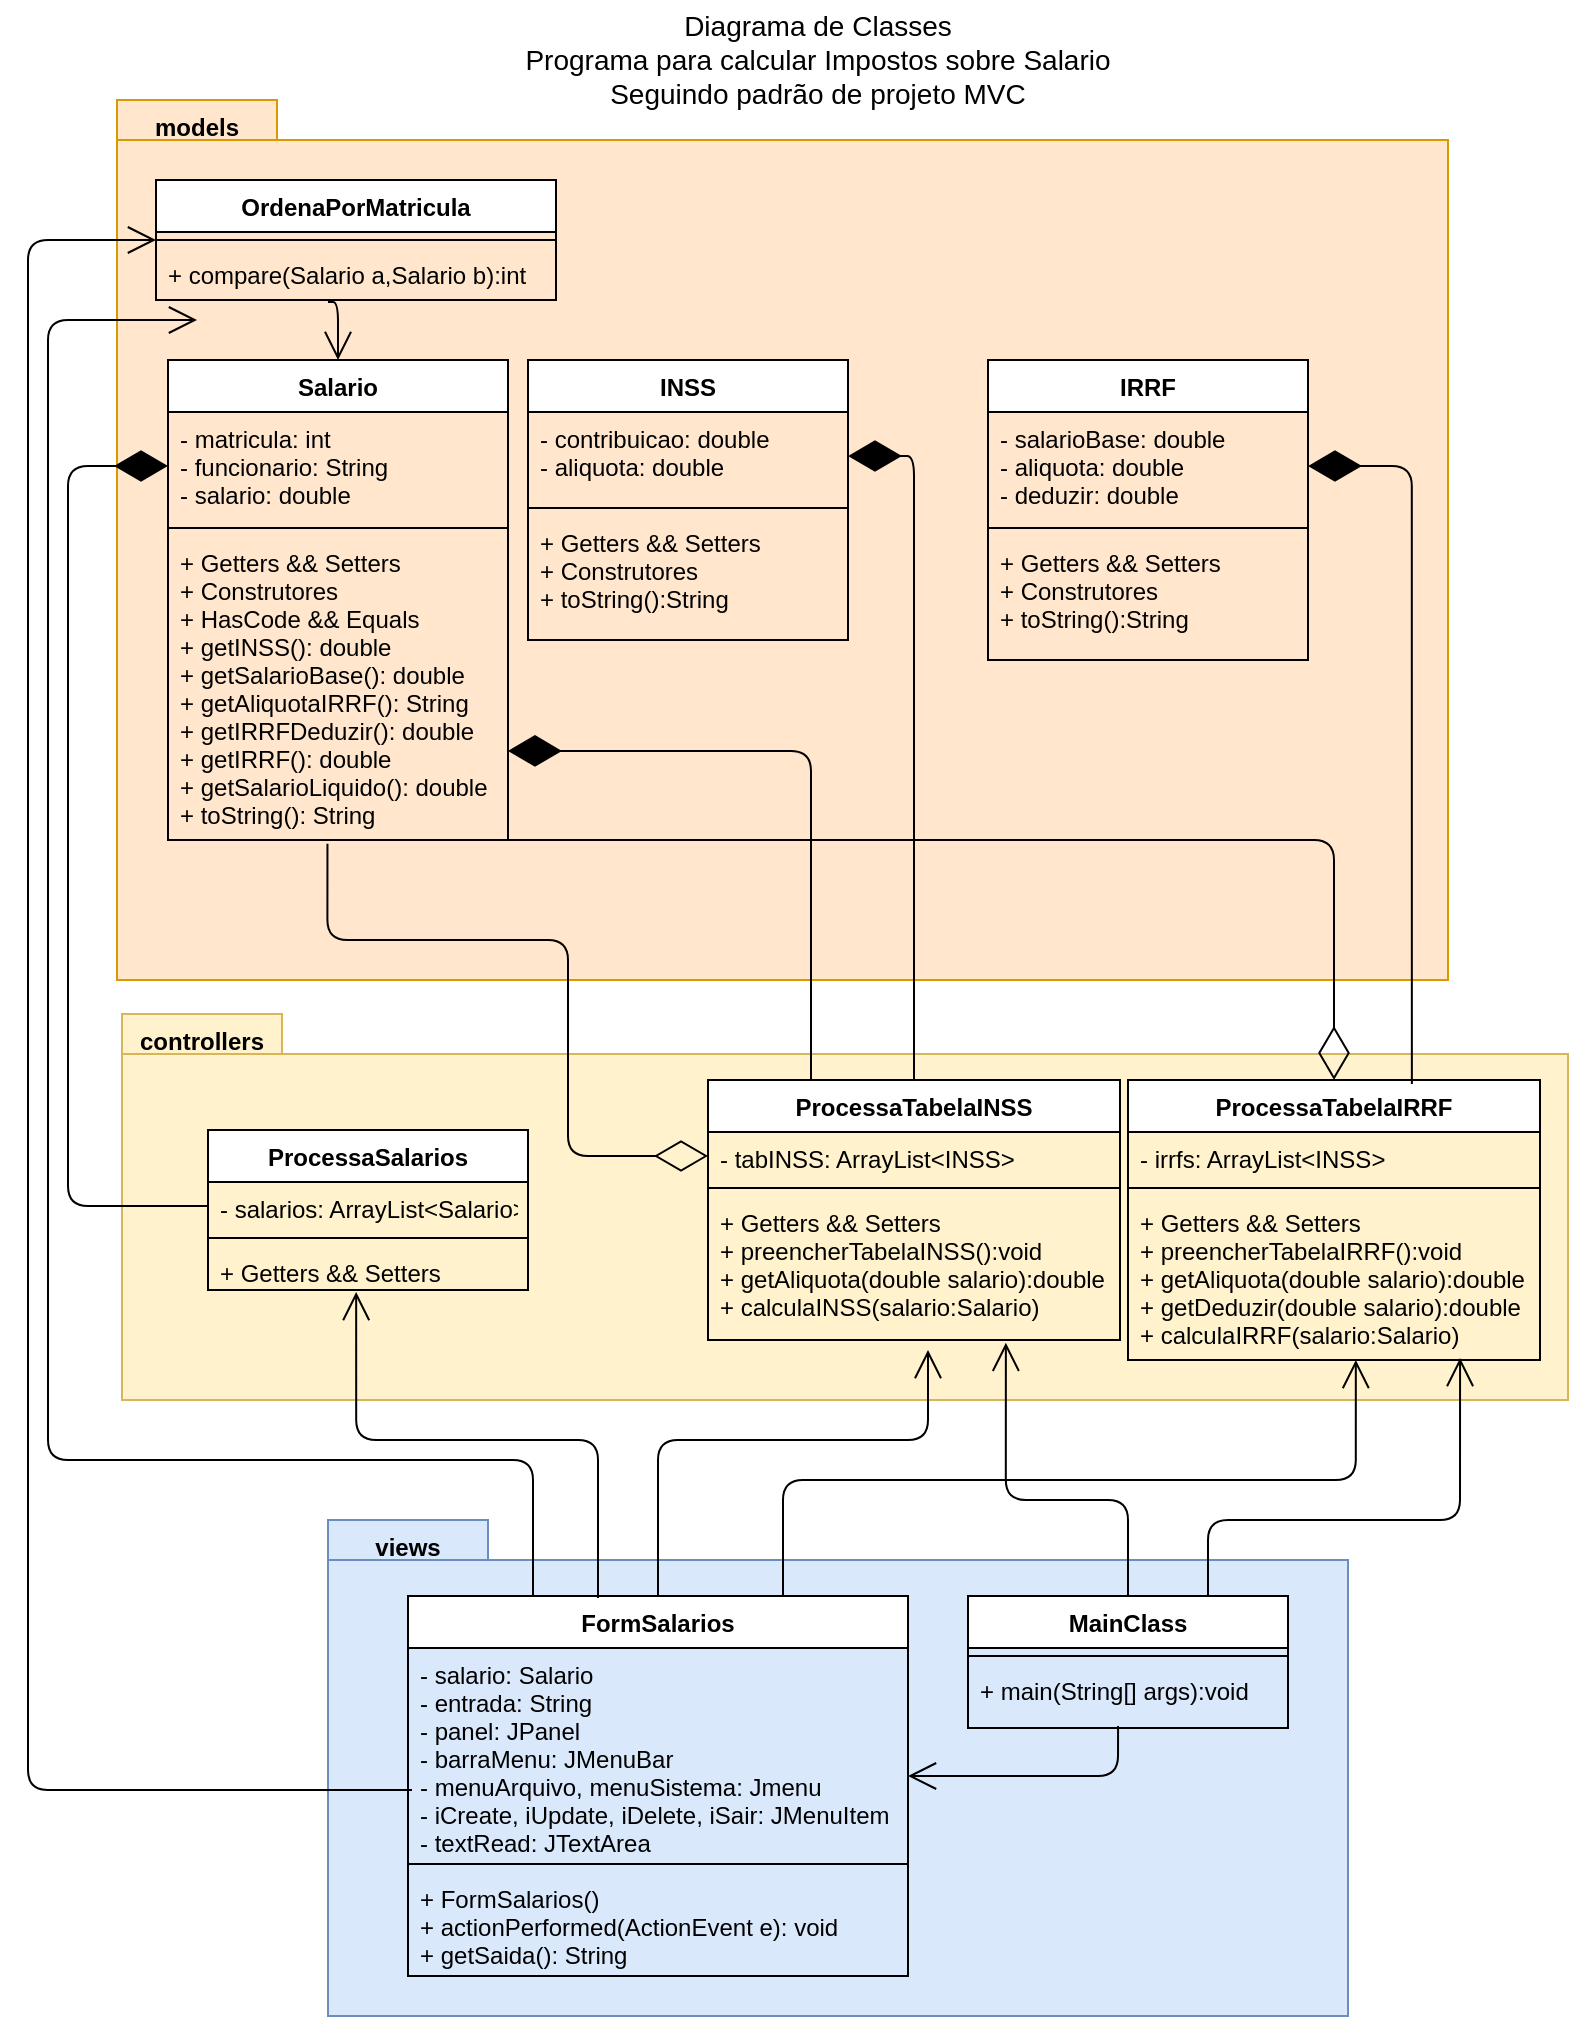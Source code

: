 <mxfile version="14.7.4" type="device"><diagram id="IbbeZEDEcWNJD3ryoDsl" name="Page-1"><mxGraphModel dx="1102" dy="525" grid="1" gridSize="10" guides="1" tooltips="1" connect="1" arrows="1" fold="1" page="1" pageScale="1" pageWidth="827" pageHeight="1169" math="0" shadow="0"><root><mxCell id="0"/><mxCell id="1" parent="0"/><mxCell id="ehBgGZVvVrssydMpVzwM-1" value="" style="shape=folder;fontStyle=1;spacingTop=10;tabWidth=80;tabHeight=20;tabPosition=left;html=1;fillColor=#fff2cc;strokeColor=#d6b656;" parent="1" vertex="1"><mxGeometry x="77" y="517" width="723" height="193" as="geometry"/></mxCell><mxCell id="ehBgGZVvVrssydMpVzwM-2" value="controllers" style="text;align=center;fontStyle=1;verticalAlign=middle;spacingLeft=3;spacingRight=3;strokeColor=none;rotatable=0;points=[[0,0.5],[1,0.5]];portConstraint=eastwest;" parent="1" vertex="1"><mxGeometry x="77" y="517" width="80" height="26" as="geometry"/></mxCell><mxCell id="Kn64mdYHUQFGXHNYLNB3-6" value="" style="shape=folder;fontStyle=1;spacingTop=10;tabWidth=80;tabHeight=20;tabPosition=left;html=1;fillColor=#ffe6cc;strokeColor=#d79b00;" parent="1" vertex="1"><mxGeometry x="74.5" y="60" width="665.5" height="440" as="geometry"/></mxCell><mxCell id="Kn64mdYHUQFGXHNYLNB3-1" value="Diagrama de Classes&lt;br style=&quot;font-size: 14px;&quot;&gt;Programa para calcular Impostos sobre Salario&lt;br style=&quot;font-size: 14px;&quot;&gt;Seguindo padrão de projeto MVC" style="text;html=1;strokeColor=none;fillColor=none;align=center;verticalAlign=middle;whiteSpace=wrap;rounded=0;fontSize=14;" parent="1" vertex="1"><mxGeometry x="250" y="10" width="350" height="60" as="geometry"/></mxCell><mxCell id="Kn64mdYHUQFGXHNYLNB3-2" value="Salario" style="swimlane;fontStyle=1;align=center;verticalAlign=top;childLayout=stackLayout;horizontal=1;startSize=26;horizontalStack=0;resizeParent=1;resizeParentMax=0;resizeLast=0;collapsible=1;marginBottom=0;" parent="1" vertex="1"><mxGeometry x="100" y="190" width="170" height="240" as="geometry"/></mxCell><mxCell id="Kn64mdYHUQFGXHNYLNB3-3" value="- matricula: int&#10;- funcionario: String&#10;- salario: double" style="text;align=left;verticalAlign=top;spacingLeft=4;spacingRight=4;overflow=hidden;rotatable=0;points=[[0,0.5],[1,0.5]];portConstraint=eastwest;" parent="Kn64mdYHUQFGXHNYLNB3-2" vertex="1"><mxGeometry y="26" width="170" height="54" as="geometry"/></mxCell><mxCell id="Kn64mdYHUQFGXHNYLNB3-4" value="" style="line;strokeWidth=1;fillColor=none;align=left;verticalAlign=middle;spacingTop=-1;spacingLeft=3;spacingRight=3;rotatable=0;labelPosition=right;points=[];portConstraint=eastwest;" parent="Kn64mdYHUQFGXHNYLNB3-2" vertex="1"><mxGeometry y="80" width="170" height="8" as="geometry"/></mxCell><mxCell id="Kn64mdYHUQFGXHNYLNB3-5" value="+ Getters &amp;&amp; Setters&#10;+ Construtores&#10;+ HasCode &amp;&amp; Equals&#10;+ getINSS(): double&#10;+ getSalarioBase(): double&#10;+ getAliquotaIRRF(): String&#10;+ getIRRFDeduzir(): double&#10;+ getIRRF(): double&#10;+ getSalarioLiquido(): double&#10;+ toString(): String" style="text;strokeColor=none;fillColor=none;align=left;verticalAlign=top;spacingLeft=4;spacingRight=4;overflow=hidden;rotatable=0;points=[[0,0.5],[1,0.5]];portConstraint=eastwest;" parent="Kn64mdYHUQFGXHNYLNB3-2" vertex="1"><mxGeometry y="88" width="170" height="152" as="geometry"/></mxCell><mxCell id="Kn64mdYHUQFGXHNYLNB3-7" value="models" style="text;align=center;fontStyle=1;verticalAlign=middle;spacingLeft=3;spacingRight=3;strokeColor=none;rotatable=0;points=[[0,0.5],[1,0.5]];portConstraint=eastwest;" parent="1" vertex="1"><mxGeometry x="74.5" y="60" width="80" height="26" as="geometry"/></mxCell><mxCell id="Kn64mdYHUQFGXHNYLNB3-8" value="INSS" style="swimlane;fontStyle=1;align=center;verticalAlign=top;childLayout=stackLayout;horizontal=1;startSize=26;horizontalStack=0;resizeParent=1;resizeParentMax=0;resizeLast=0;collapsible=1;marginBottom=0;" parent="1" vertex="1"><mxGeometry x="280" y="190" width="160" height="140" as="geometry"/></mxCell><mxCell id="Kn64mdYHUQFGXHNYLNB3-9" value="- contribuicao: double&#10;- aliquota: double" style="text;strokeColor=none;fillColor=none;align=left;verticalAlign=top;spacingLeft=4;spacingRight=4;overflow=hidden;rotatable=0;points=[[0,0.5],[1,0.5]];portConstraint=eastwest;" parent="Kn64mdYHUQFGXHNYLNB3-8" vertex="1"><mxGeometry y="26" width="160" height="44" as="geometry"/></mxCell><mxCell id="Kn64mdYHUQFGXHNYLNB3-10" value="" style="line;strokeWidth=1;fillColor=none;align=left;verticalAlign=middle;spacingTop=-1;spacingLeft=3;spacingRight=3;rotatable=0;labelPosition=right;points=[];portConstraint=eastwest;" parent="Kn64mdYHUQFGXHNYLNB3-8" vertex="1"><mxGeometry y="70" width="160" height="8" as="geometry"/></mxCell><mxCell id="Kn64mdYHUQFGXHNYLNB3-11" value="+ Getters &amp;&amp; Setters&#10;+ Construtores&#10;+ toString():String" style="text;strokeColor=none;fillColor=none;align=left;verticalAlign=top;spacingLeft=4;spacingRight=4;overflow=hidden;rotatable=0;points=[[0,0.5],[1,0.5]];portConstraint=eastwest;" parent="Kn64mdYHUQFGXHNYLNB3-8" vertex="1"><mxGeometry y="78" width="160" height="62" as="geometry"/></mxCell><mxCell id="Kn64mdYHUQFGXHNYLNB3-12" value="" style="shape=folder;fontStyle=1;spacingTop=10;tabWidth=80;tabHeight=20;tabPosition=left;html=1;fillColor=#dae8fc;strokeColor=#6c8ebf;" parent="1" vertex="1"><mxGeometry x="180" y="770" width="510" height="248" as="geometry"/></mxCell><mxCell id="Kn64mdYHUQFGXHNYLNB3-13" value="ProcessaSalarios" style="swimlane;fontStyle=1;align=center;verticalAlign=top;childLayout=stackLayout;horizontal=1;startSize=26;horizontalStack=0;resizeParent=1;resizeParentMax=0;resizeLast=0;collapsible=1;marginBottom=0;" parent="1" vertex="1"><mxGeometry x="120" y="575" width="160" height="80" as="geometry"/></mxCell><mxCell id="Kn64mdYHUQFGXHNYLNB3-14" value="- salarios: ArrayList&lt;Salario&gt;" style="text;strokeColor=none;fillColor=none;align=left;verticalAlign=top;spacingLeft=4;spacingRight=4;overflow=hidden;rotatable=0;points=[[0,0.5],[1,0.5]];portConstraint=eastwest;" parent="Kn64mdYHUQFGXHNYLNB3-13" vertex="1"><mxGeometry y="26" width="160" height="24" as="geometry"/></mxCell><mxCell id="Kn64mdYHUQFGXHNYLNB3-15" value="" style="line;strokeWidth=1;fillColor=none;align=left;verticalAlign=middle;spacingTop=-1;spacingLeft=3;spacingRight=3;rotatable=0;labelPosition=right;points=[];portConstraint=eastwest;" parent="Kn64mdYHUQFGXHNYLNB3-13" vertex="1"><mxGeometry y="50" width="160" height="8" as="geometry"/></mxCell><mxCell id="Kn64mdYHUQFGXHNYLNB3-16" value="+ Getters &amp;&amp; Setters" style="text;strokeColor=none;fillColor=none;align=left;verticalAlign=top;spacingLeft=4;spacingRight=4;overflow=hidden;rotatable=0;points=[[0,0.5],[1,0.5]];portConstraint=eastwest;" parent="Kn64mdYHUQFGXHNYLNB3-13" vertex="1"><mxGeometry y="58" width="160" height="22" as="geometry"/></mxCell><mxCell id="Kn64mdYHUQFGXHNYLNB3-17" value="views" style="text;align=center;fontStyle=1;verticalAlign=middle;spacingLeft=3;spacingRight=3;strokeColor=none;rotatable=0;points=[[0,0.5],[1,0.5]];portConstraint=eastwest;" parent="1" vertex="1"><mxGeometry x="180" y="770" width="80" height="26" as="geometry"/></mxCell><mxCell id="Kn64mdYHUQFGXHNYLNB3-18" value="ProcessaTabelaINSS" style="swimlane;fontStyle=1;align=center;verticalAlign=top;childLayout=stackLayout;horizontal=1;startSize=26;horizontalStack=0;resizeParent=1;resizeParentMax=0;resizeLast=0;collapsible=1;marginBottom=0;" parent="1" vertex="1"><mxGeometry x="370" y="550" width="206" height="130" as="geometry"/></mxCell><mxCell id="Kn64mdYHUQFGXHNYLNB3-19" value="- tabINSS: ArrayList&lt;INSS&gt;" style="text;strokeColor=none;fillColor=none;align=left;verticalAlign=top;spacingLeft=4;spacingRight=4;overflow=hidden;rotatable=0;points=[[0,0.5],[1,0.5]];portConstraint=eastwest;" parent="Kn64mdYHUQFGXHNYLNB3-18" vertex="1"><mxGeometry y="26" width="206" height="24" as="geometry"/></mxCell><mxCell id="Kn64mdYHUQFGXHNYLNB3-20" value="" style="line;strokeWidth=1;fillColor=none;align=left;verticalAlign=middle;spacingTop=-1;spacingLeft=3;spacingRight=3;rotatable=0;labelPosition=right;points=[];portConstraint=eastwest;" parent="Kn64mdYHUQFGXHNYLNB3-18" vertex="1"><mxGeometry y="50" width="206" height="8" as="geometry"/></mxCell><mxCell id="Kn64mdYHUQFGXHNYLNB3-21" value="+ Getters &amp;&amp; Setters&#10;+ preencherTabelaINSS():void&#10;+ getAliquota(double salario):double&#10;+ calculaINSS(salario:Salario)" style="text;strokeColor=none;fillColor=none;align=left;verticalAlign=top;spacingLeft=4;spacingRight=4;overflow=hidden;rotatable=0;points=[[0,0.5],[1,0.5]];portConstraint=eastwest;" parent="Kn64mdYHUQFGXHNYLNB3-18" vertex="1"><mxGeometry y="58" width="206" height="72" as="geometry"/></mxCell><mxCell id="Kn64mdYHUQFGXHNYLNB3-22" value="" style="endArrow=diamondThin;endFill=1;endSize=24;html=1;exitX=0.5;exitY=0;exitDx=0;exitDy=0;entryX=1;entryY=0.5;entryDx=0;entryDy=0;edgeStyle=orthogonalEdgeStyle;" parent="1" source="Kn64mdYHUQFGXHNYLNB3-18" target="Kn64mdYHUQFGXHNYLNB3-9" edge="1"><mxGeometry width="160" relative="1" as="geometry"><mxPoint x="210.5" y="420" as="sourcePoint"/><mxPoint x="370.5" y="420" as="targetPoint"/></mxGeometry></mxCell><mxCell id="Kn64mdYHUQFGXHNYLNB3-23" value="" style="endArrow=diamondThin;endFill=1;endSize=24;html=1;exitX=0.25;exitY=0;exitDx=0;exitDy=0;edgeStyle=orthogonalEdgeStyle;entryX=1;entryY=0.707;entryDx=0;entryDy=0;entryPerimeter=0;" parent="1" source="Kn64mdYHUQFGXHNYLNB3-18" target="Kn64mdYHUQFGXHNYLNB3-5" edge="1"><mxGeometry width="160" relative="1" as="geometry"><mxPoint x="534.5" y="433" as="sourcePoint"/><mxPoint x="494.5" y="201" as="targetPoint"/></mxGeometry></mxCell><mxCell id="Kn64mdYHUQFGXHNYLNB3-24" value="" style="endArrow=diamondThin;endFill=0;endSize=24;html=1;exitX=0.469;exitY=1.012;exitDx=0;exitDy=0;exitPerimeter=0;entryX=0;entryY=0.5;entryDx=0;entryDy=0;edgeStyle=orthogonalEdgeStyle;" parent="1" source="Kn64mdYHUQFGXHNYLNB3-5" target="Kn64mdYHUQFGXHNYLNB3-19" edge="1"><mxGeometry width="160" relative="1" as="geometry"><mxPoint x="210.5" y="350" as="sourcePoint"/><mxPoint x="370.5" y="350" as="targetPoint"/><Array as="points"><mxPoint x="180" y="480"/><mxPoint x="300" y="480"/><mxPoint x="300" y="588"/></Array></mxGeometry></mxCell><mxCell id="Kn64mdYHUQFGXHNYLNB3-25" value="" style="endArrow=diamondThin;endFill=1;endSize=24;html=1;exitX=0;exitY=0.5;exitDx=0;exitDy=0;edgeStyle=orthogonalEdgeStyle;entryX=0;entryY=0.5;entryDx=0;entryDy=0;" parent="1" source="Kn64mdYHUQFGXHNYLNB3-14" target="Kn64mdYHUQFGXHNYLNB3-3" edge="1"><mxGeometry width="160" relative="1" as="geometry"><mxPoint x="488" y="433" as="sourcePoint"/><mxPoint x="274.5" y="298.974" as="targetPoint"/><Array as="points"><mxPoint x="50" y="613"/><mxPoint x="50" y="243"/></Array></mxGeometry></mxCell><mxCell id="Kn64mdYHUQFGXHNYLNB3-27" value="FormSalarios" style="swimlane;fontStyle=1;align=center;verticalAlign=top;childLayout=stackLayout;horizontal=1;startSize=26;horizontalStack=0;resizeParent=1;resizeParentMax=0;resizeLast=0;collapsible=1;marginBottom=0;" parent="1" vertex="1"><mxGeometry x="220" y="808" width="250" height="190" as="geometry"/></mxCell><mxCell id="Kn64mdYHUQFGXHNYLNB3-28" value="- salario: Salario&#10;- entrada: String&#10;- panel: JPanel&#10;- barraMenu: JMenuBar&#10;- menuArquivo, menuSistema: Jmenu&#10;- iCreate, iUpdate, iDelete, iSair: JMenuItem&#10;- textRead: JTextArea" style="text;strokeColor=none;fillColor=none;align=left;verticalAlign=top;spacingLeft=4;spacingRight=4;overflow=hidden;rotatable=0;points=[[0,0.5],[1,0.5]];portConstraint=eastwest;" parent="Kn64mdYHUQFGXHNYLNB3-27" vertex="1"><mxGeometry y="26" width="250" height="104" as="geometry"/></mxCell><mxCell id="Kn64mdYHUQFGXHNYLNB3-29" value="" style="line;strokeWidth=1;fillColor=none;align=left;verticalAlign=middle;spacingTop=-1;spacingLeft=3;spacingRight=3;rotatable=0;labelPosition=right;points=[];portConstraint=eastwest;" parent="Kn64mdYHUQFGXHNYLNB3-27" vertex="1"><mxGeometry y="130" width="250" height="8" as="geometry"/></mxCell><mxCell id="Kn64mdYHUQFGXHNYLNB3-30" value="+ FormSalarios()&#10;+ actionPerformed(ActionEvent e): void&#10;+ getSaida(): String" style="text;strokeColor=none;fillColor=none;align=left;verticalAlign=top;spacingLeft=4;spacingRight=4;overflow=hidden;rotatable=0;points=[[0,0.5],[1,0.5]];portConstraint=eastwest;" parent="Kn64mdYHUQFGXHNYLNB3-27" vertex="1"><mxGeometry y="138" width="250" height="52" as="geometry"/></mxCell><mxCell id="Kn64mdYHUQFGXHNYLNB3-32" value="" style="endArrow=open;endFill=1;endSize=12;html=1;entryX=0.463;entryY=1.045;entryDx=0;entryDy=0;entryPerimeter=0;edgeStyle=orthogonalEdgeStyle;exitX=0.38;exitY=0.005;exitDx=0;exitDy=0;exitPerimeter=0;" parent="1" source="Kn64mdYHUQFGXHNYLNB3-27" target="Kn64mdYHUQFGXHNYLNB3-16" edge="1"><mxGeometry width="160" relative="1" as="geometry"><mxPoint x="314" y="930" as="sourcePoint"/><mxPoint x="110" y="775" as="targetPoint"/><Array as="points"><mxPoint x="315" y="730"/><mxPoint x="194" y="730"/></Array></mxGeometry></mxCell><mxCell id="Kn64mdYHUQFGXHNYLNB3-33" value="" style="endArrow=open;endFill=1;endSize=12;html=1;exitX=0.5;exitY=0;exitDx=0;exitDy=0;edgeStyle=orthogonalEdgeStyle;entryX=0.723;entryY=1.019;entryDx=0;entryDy=0;entryPerimeter=0;" parent="1" source="QnBb55yg5IffLYujFTEk-7" target="Kn64mdYHUQFGXHNYLNB3-21" edge="1"><mxGeometry width="160" relative="1" as="geometry"><mxPoint x="260" y="798" as="sourcePoint"/><mxPoint x="204.08" y="665.99" as="targetPoint"/><Array as="points"><mxPoint x="580" y="760"/><mxPoint x="519" y="760"/></Array></mxGeometry></mxCell><mxCell id="Kn64mdYHUQFGXHNYLNB3-34" value="" style="endArrow=open;endFill=1;endSize=12;html=1;edgeStyle=orthogonalEdgeStyle;exitX=0.008;exitY=0.683;exitDx=0;exitDy=0;exitPerimeter=0;entryX=0;entryY=0.5;entryDx=0;entryDy=0;" parent="1" source="Kn64mdYHUQFGXHNYLNB3-28" target="QnBb55yg5IffLYujFTEk-1" edge="1"><mxGeometry width="160" relative="1" as="geometry"><mxPoint x="80" y="730" as="sourcePoint"/><mxPoint x="204.08" y="530.99" as="targetPoint"/><Array as="points"><mxPoint x="30" y="905"/><mxPoint x="30" y="130"/></Array></mxGeometry></mxCell><mxCell id="QnBb55yg5IffLYujFTEk-1" value="OrdenaPorMatricula" style="swimlane;fontStyle=1;align=center;verticalAlign=top;childLayout=stackLayout;horizontal=1;startSize=26;horizontalStack=0;resizeParent=1;resizeParentMax=0;resizeLast=0;collapsible=1;marginBottom=0;" parent="1" vertex="1"><mxGeometry x="94" y="100" width="200" height="60" as="geometry"/></mxCell><mxCell id="QnBb55yg5IffLYujFTEk-3" value="" style="line;strokeWidth=1;fillColor=none;align=left;verticalAlign=middle;spacingTop=-1;spacingLeft=3;spacingRight=3;rotatable=0;labelPosition=right;points=[];portConstraint=eastwest;" parent="QnBb55yg5IffLYujFTEk-1" vertex="1"><mxGeometry y="26" width="200" height="8" as="geometry"/></mxCell><mxCell id="QnBb55yg5IffLYujFTEk-4" value="+ compare(Salario a,Salario b):int" style="text;strokeColor=none;fillColor=none;align=left;verticalAlign=top;spacingLeft=4;spacingRight=4;overflow=hidden;rotatable=0;points=[[0,0.5],[1,0.5]];portConstraint=eastwest;" parent="QnBb55yg5IffLYujFTEk-1" vertex="1"><mxGeometry y="34" width="200" height="26" as="geometry"/></mxCell><mxCell id="QnBb55yg5IffLYujFTEk-5" value="" style="endArrow=open;endFill=1;endSize=12;html=1;edgeStyle=orthogonalEdgeStyle;entryX=0.5;entryY=0;entryDx=0;entryDy=0;" parent="1" target="Kn64mdYHUQFGXHNYLNB3-2" edge="1"><mxGeometry width="160" relative="1" as="geometry"><mxPoint x="180" y="161" as="sourcePoint"/><mxPoint x="535" y="563" as="targetPoint"/><Array as="points"><mxPoint x="180" y="161"/></Array></mxGeometry></mxCell><mxCell id="QnBb55yg5IffLYujFTEk-7" value="MainClass" style="swimlane;fontStyle=1;align=center;verticalAlign=top;childLayout=stackLayout;horizontal=1;startSize=26;horizontalStack=0;resizeParent=1;resizeParentMax=0;resizeLast=0;collapsible=1;marginBottom=0;" parent="1" vertex="1"><mxGeometry x="500" y="808" width="160" height="66" as="geometry"/></mxCell><mxCell id="QnBb55yg5IffLYujFTEk-9" value="" style="line;strokeWidth=1;fillColor=none;align=left;verticalAlign=middle;spacingTop=-1;spacingLeft=3;spacingRight=3;rotatable=0;labelPosition=right;points=[];portConstraint=eastwest;" parent="QnBb55yg5IffLYujFTEk-7" vertex="1"><mxGeometry y="26" width="160" height="8" as="geometry"/></mxCell><mxCell id="QnBb55yg5IffLYujFTEk-10" value="+ main(String[] args):void" style="text;strokeColor=none;fillColor=none;align=left;verticalAlign=top;spacingLeft=4;spacingRight=4;overflow=hidden;rotatable=0;points=[[0,0.5],[1,0.5]];portConstraint=eastwest;" parent="QnBb55yg5IffLYujFTEk-7" vertex="1"><mxGeometry y="34" width="160" height="32" as="geometry"/></mxCell><mxCell id="QnBb55yg5IffLYujFTEk-11" value="" style="endArrow=open;endFill=1;endSize=12;html=1;exitX=0.469;exitY=0.969;exitDx=0;exitDy=0;edgeStyle=orthogonalEdgeStyle;exitPerimeter=0;" parent="1" source="QnBb55yg5IffLYujFTEk-10" edge="1"><mxGeometry width="160" relative="1" as="geometry"><mxPoint x="534.5" y="818" as="sourcePoint"/><mxPoint x="470" y="898" as="targetPoint"/><Array as="points"><mxPoint x="575" y="898"/><mxPoint x="470" y="898"/></Array></mxGeometry></mxCell><mxCell id="QnBb55yg5IffLYujFTEk-12" value="" style="endArrow=open;endFill=1;endSize=12;html=1;edgeStyle=orthogonalEdgeStyle;exitX=0.5;exitY=0;exitDx=0;exitDy=0;" parent="1" source="Kn64mdYHUQFGXHNYLNB3-27" edge="1"><mxGeometry width="160" relative="1" as="geometry"><mxPoint x="230" y="838" as="sourcePoint"/><mxPoint x="480" y="685" as="targetPoint"/><Array as="points"><mxPoint x="345" y="730"/><mxPoint x="480" y="730"/></Array></mxGeometry></mxCell><mxCell id="QnBb55yg5IffLYujFTEk-13" value="" style="endArrow=open;endFill=1;endSize=12;html=1;edgeStyle=orthogonalEdgeStyle;exitX=0.25;exitY=0;exitDx=0;exitDy=0;" parent="1" source="Kn64mdYHUQFGXHNYLNB3-27" edge="1"><mxGeometry width="160" relative="1" as="geometry"><mxPoint x="130" y="830" as="sourcePoint"/><mxPoint x="114.5" y="170" as="targetPoint"/><Array as="points"><mxPoint x="283" y="740"/><mxPoint x="40" y="740"/><mxPoint x="40" y="170"/></Array></mxGeometry></mxCell><mxCell id="9JxZX86qxIAEXYQgxMPf-1" value="IRRF" style="swimlane;fontStyle=1;align=center;verticalAlign=top;childLayout=stackLayout;horizontal=1;startSize=26;horizontalStack=0;resizeParent=1;resizeParentMax=0;resizeLast=0;collapsible=1;marginBottom=0;" vertex="1" parent="1"><mxGeometry x="510" y="190" width="160" height="150" as="geometry"/></mxCell><mxCell id="9JxZX86qxIAEXYQgxMPf-2" value="- salarioBase: double&#10;- aliquota: double&#10;- deduzir: double" style="text;strokeColor=none;fillColor=none;align=left;verticalAlign=top;spacingLeft=4;spacingRight=4;overflow=hidden;rotatable=0;points=[[0,0.5],[1,0.5]];portConstraint=eastwest;" vertex="1" parent="9JxZX86qxIAEXYQgxMPf-1"><mxGeometry y="26" width="160" height="54" as="geometry"/></mxCell><mxCell id="9JxZX86qxIAEXYQgxMPf-3" value="" style="line;strokeWidth=1;fillColor=none;align=left;verticalAlign=middle;spacingTop=-1;spacingLeft=3;spacingRight=3;rotatable=0;labelPosition=right;points=[];portConstraint=eastwest;" vertex="1" parent="9JxZX86qxIAEXYQgxMPf-1"><mxGeometry y="80" width="160" height="8" as="geometry"/></mxCell><mxCell id="9JxZX86qxIAEXYQgxMPf-4" value="+ Getters &amp;&amp; Setters&#10;+ Construtores&#10;+ toString():String" style="text;strokeColor=none;fillColor=none;align=left;verticalAlign=top;spacingLeft=4;spacingRight=4;overflow=hidden;rotatable=0;points=[[0,0.5],[1,0.5]];portConstraint=eastwest;" vertex="1" parent="9JxZX86qxIAEXYQgxMPf-1"><mxGeometry y="88" width="160" height="62" as="geometry"/></mxCell><mxCell id="9JxZX86qxIAEXYQgxMPf-5" value="ProcessaTabelaIRRF" style="swimlane;fontStyle=1;align=center;verticalAlign=top;childLayout=stackLayout;horizontal=1;startSize=26;horizontalStack=0;resizeParent=1;resizeParentMax=0;resizeLast=0;collapsible=1;marginBottom=0;" vertex="1" parent="1"><mxGeometry x="580" y="550" width="206" height="140" as="geometry"/></mxCell><mxCell id="9JxZX86qxIAEXYQgxMPf-6" value="- irrfs: ArrayList&lt;INSS&gt;&#10;" style="text;strokeColor=none;fillColor=none;align=left;verticalAlign=top;spacingLeft=4;spacingRight=4;overflow=hidden;rotatable=0;points=[[0,0.5],[1,0.5]];portConstraint=eastwest;" vertex="1" parent="9JxZX86qxIAEXYQgxMPf-5"><mxGeometry y="26" width="206" height="24" as="geometry"/></mxCell><mxCell id="9JxZX86qxIAEXYQgxMPf-7" value="" style="line;strokeWidth=1;fillColor=none;align=left;verticalAlign=middle;spacingTop=-1;spacingLeft=3;spacingRight=3;rotatable=0;labelPosition=right;points=[];portConstraint=eastwest;" vertex="1" parent="9JxZX86qxIAEXYQgxMPf-5"><mxGeometry y="50" width="206" height="8" as="geometry"/></mxCell><mxCell id="9JxZX86qxIAEXYQgxMPf-8" value="+ Getters &amp;&amp; Setters&#10;+ preencherTabelaIRRF():void&#10;+ getAliquota(double salario):double&#10;+ getDeduzir(double salario):double&#10;+ calculaIRRF(salario:Salario)" style="text;strokeColor=none;fillColor=none;align=left;verticalAlign=top;spacingLeft=4;spacingRight=4;overflow=hidden;rotatable=0;points=[[0,0.5],[1,0.5]];portConstraint=eastwest;" vertex="1" parent="9JxZX86qxIAEXYQgxMPf-5"><mxGeometry y="58" width="206" height="82" as="geometry"/></mxCell><mxCell id="9JxZX86qxIAEXYQgxMPf-9" value="" style="endArrow=diamondThin;endFill=0;endSize=24;html=1;entryX=0.5;entryY=0;entryDx=0;entryDy=0;edgeStyle=orthogonalEdgeStyle;" edge="1" parent="1" source="Kn64mdYHUQFGXHNYLNB3-5" target="9JxZX86qxIAEXYQgxMPf-5"><mxGeometry width="160" relative="1" as="geometry"><mxPoint x="185.04" y="391.224" as="sourcePoint"/><mxPoint x="380" y="598" as="targetPoint"/><Array as="points"><mxPoint x="185" y="430"/><mxPoint x="683" y="430"/></Array></mxGeometry></mxCell><mxCell id="9JxZX86qxIAEXYQgxMPf-10" value="" style="endArrow=diamondThin;endFill=1;endSize=24;html=1;exitX=0.689;exitY=0.014;exitDx=0;exitDy=0;entryX=1;entryY=0.5;entryDx=0;entryDy=0;edgeStyle=orthogonalEdgeStyle;exitPerimeter=0;" edge="1" parent="1" source="9JxZX86qxIAEXYQgxMPf-5" target="9JxZX86qxIAEXYQgxMPf-2"><mxGeometry width="160" relative="1" as="geometry"><mxPoint x="483" y="560" as="sourcePoint"/><mxPoint x="450" y="248" as="targetPoint"/></mxGeometry></mxCell><mxCell id="9JxZX86qxIAEXYQgxMPf-11" value="" style="endArrow=open;endFill=1;endSize=12;html=1;edgeStyle=orthogonalEdgeStyle;exitX=0.75;exitY=0;exitDx=0;exitDy=0;entryX=0.553;entryY=1;entryDx=0;entryDy=0;entryPerimeter=0;" edge="1" parent="1" source="Kn64mdYHUQFGXHNYLNB3-27" target="9JxZX86qxIAEXYQgxMPf-8"><mxGeometry width="160" relative="1" as="geometry"><mxPoint x="355" y="948" as="sourcePoint"/><mxPoint x="490" y="695" as="targetPoint"/><Array as="points"><mxPoint x="408" y="750"/><mxPoint x="694" y="750"/></Array></mxGeometry></mxCell><mxCell id="9JxZX86qxIAEXYQgxMPf-12" value="" style="endArrow=open;endFill=1;endSize=12;html=1;exitX=0.75;exitY=0;exitDx=0;exitDy=0;edgeStyle=orthogonalEdgeStyle;entryX=0.806;entryY=0.988;entryDx=0;entryDy=0;entryPerimeter=0;" edge="1" parent="1" source="QnBb55yg5IffLYujFTEk-7" target="9JxZX86qxIAEXYQgxMPf-8"><mxGeometry width="160" relative="1" as="geometry"><mxPoint x="590" y="818" as="sourcePoint"/><mxPoint x="528.938" y="691.368" as="targetPoint"/><Array as="points"><mxPoint x="620" y="770"/><mxPoint x="746" y="770"/></Array></mxGeometry></mxCell></root></mxGraphModel></diagram></mxfile>